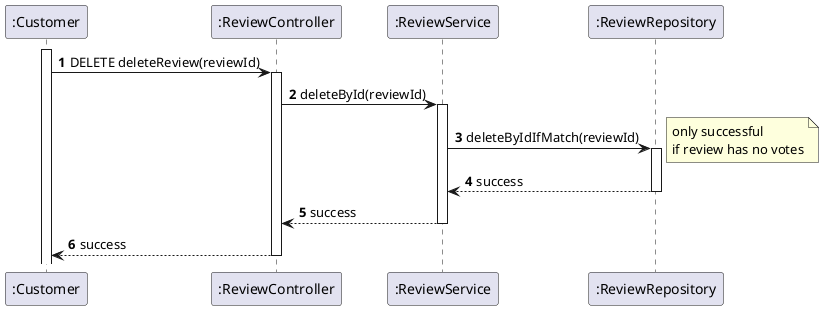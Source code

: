 @startuml
'https://plantuml.com/sequence-diagram
autoactivate on
autonumber

participant ":Customer" as Customer
participant ":ReviewController" as Controller
participant ":ReviewService" as Service
participant ":ReviewRepository" as Repository

activate Customer

Customer -> Controller : DELETE deleteReview(reviewId)
Controller -> Service : deleteById(reviewId)
Service -> Repository : deleteByIdIfMatch(reviewId)
note right
only successful
if review has no votes
end note
Repository --> Service : success
Service --> Controller : success
Controller --> Customer : success


@enduml

